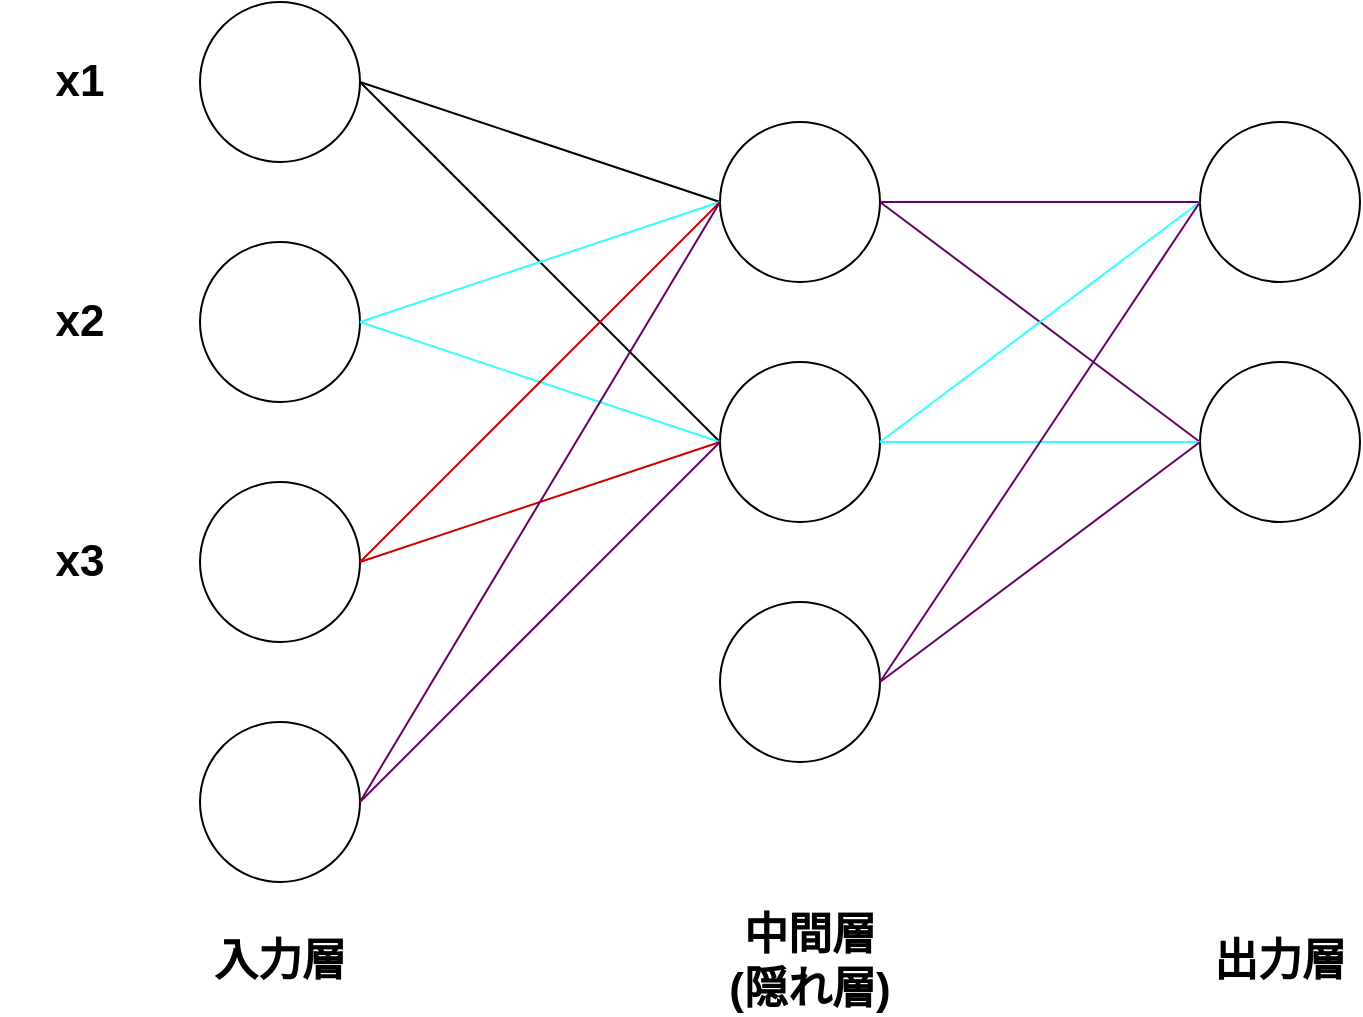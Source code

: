 <mxfile version="14.5.1" type="device"><diagram id="WjLQD2si7O1cluvUDKrH" name="ページ1"><mxGraphModel dx="792" dy="980" grid="0" gridSize="10" guides="1" tooltips="1" connect="1" arrows="1" fold="1" page="1" pageScale="1" pageWidth="1920" pageHeight="1200" math="0" shadow="0"><root><mxCell id="0"/><mxCell id="1" parent="0"/><mxCell id="cFgFDYzUAmebw3sZvCWR-1" value="" style="ellipse;whiteSpace=wrap;html=1;aspect=fixed;" vertex="1" parent="1"><mxGeometry x="220" y="120" width="80" height="80" as="geometry"/></mxCell><mxCell id="cFgFDYzUAmebw3sZvCWR-2" value="" style="ellipse;whiteSpace=wrap;html=1;aspect=fixed;" vertex="1" parent="1"><mxGeometry x="220" y="480" width="80" height="80" as="geometry"/></mxCell><mxCell id="cFgFDYzUAmebw3sZvCWR-3" value="" style="ellipse;whiteSpace=wrap;html=1;aspect=fixed;" vertex="1" parent="1"><mxGeometry x="220" y="360" width="80" height="80" as="geometry"/></mxCell><mxCell id="cFgFDYzUAmebw3sZvCWR-4" value="" style="ellipse;whiteSpace=wrap;html=1;aspect=fixed;" vertex="1" parent="1"><mxGeometry x="220" y="240" width="80" height="80" as="geometry"/></mxCell><mxCell id="cFgFDYzUAmebw3sZvCWR-5" value="" style="ellipse;whiteSpace=wrap;html=1;aspect=fixed;" vertex="1" parent="1"><mxGeometry x="480" y="180" width="80" height="80" as="geometry"/></mxCell><mxCell id="cFgFDYzUAmebw3sZvCWR-6" value="" style="ellipse;whiteSpace=wrap;html=1;aspect=fixed;" vertex="1" parent="1"><mxGeometry x="480" y="420" width="80" height="80" as="geometry"/></mxCell><mxCell id="cFgFDYzUAmebw3sZvCWR-7" value="" style="ellipse;whiteSpace=wrap;html=1;aspect=fixed;" vertex="1" parent="1"><mxGeometry x="480" y="300" width="80" height="80" as="geometry"/></mxCell><mxCell id="cFgFDYzUAmebw3sZvCWR-8" value="" style="endArrow=none;html=1;exitX=1;exitY=0.5;exitDx=0;exitDy=0;entryX=0;entryY=0.5;entryDx=0;entryDy=0;" edge="1" parent="1" source="cFgFDYzUAmebw3sZvCWR-1" target="cFgFDYzUAmebw3sZvCWR-5"><mxGeometry width="50" height="50" relative="1" as="geometry"><mxPoint x="520" y="400" as="sourcePoint"/><mxPoint x="570" y="350" as="targetPoint"/></mxGeometry></mxCell><mxCell id="cFgFDYzUAmebw3sZvCWR-9" value="" style="endArrow=none;html=1;entryX=0;entryY=0.5;entryDx=0;entryDy=0;" edge="1" parent="1" target="cFgFDYzUAmebw3sZvCWR-7"><mxGeometry width="50" height="50" relative="1" as="geometry"><mxPoint x="300" y="160" as="sourcePoint"/><mxPoint x="570" y="350" as="targetPoint"/></mxGeometry></mxCell><mxCell id="cFgFDYzUAmebw3sZvCWR-11" value="" style="endArrow=none;html=1;entryX=1;entryY=0.5;entryDx=0;entryDy=0;exitX=0;exitY=0.5;exitDx=0;exitDy=0;strokeColor=#33FFFF;" edge="1" parent="1" source="cFgFDYzUAmebw3sZvCWR-5" target="cFgFDYzUAmebw3sZvCWR-4"><mxGeometry width="50" height="50" relative="1" as="geometry"><mxPoint x="520" y="400" as="sourcePoint"/><mxPoint x="570" y="350" as="targetPoint"/></mxGeometry></mxCell><mxCell id="cFgFDYzUAmebw3sZvCWR-16" value="" style="endArrow=none;html=1;entryX=0;entryY=0.5;entryDx=0;entryDy=0;strokeColor=#33FFFF;" edge="1" parent="1" target="cFgFDYzUAmebw3sZvCWR-7"><mxGeometry width="50" height="50" relative="1" as="geometry"><mxPoint x="300" y="280" as="sourcePoint"/><mxPoint x="620" y="320" as="targetPoint"/></mxGeometry></mxCell><mxCell id="cFgFDYzUAmebw3sZvCWR-20" value="" style="endArrow=none;html=1;strokeColor=#CC0000;exitX=1;exitY=0.5;exitDx=0;exitDy=0;entryX=0;entryY=0.5;entryDx=0;entryDy=0;" edge="1" parent="1" source="cFgFDYzUAmebw3sZvCWR-3" target="cFgFDYzUAmebw3sZvCWR-5"><mxGeometry width="50" height="50" relative="1" as="geometry"><mxPoint x="520" y="400" as="sourcePoint"/><mxPoint x="570" y="350" as="targetPoint"/></mxGeometry></mxCell><mxCell id="cFgFDYzUAmebw3sZvCWR-22" value="" style="endArrow=none;html=1;strokeColor=#CC0000;entryX=1;entryY=0.5;entryDx=0;entryDy=0;exitX=0;exitY=0.5;exitDx=0;exitDy=0;" edge="1" parent="1" source="cFgFDYzUAmebw3sZvCWR-7" target="cFgFDYzUAmebw3sZvCWR-3"><mxGeometry width="50" height="50" relative="1" as="geometry"><mxPoint x="520" y="400" as="sourcePoint"/><mxPoint x="570" y="350" as="targetPoint"/></mxGeometry></mxCell><mxCell id="cFgFDYzUAmebw3sZvCWR-25" value="" style="endArrow=none;html=1;shadow=0;strokeColor=#660066;exitX=1;exitY=0.5;exitDx=0;exitDy=0;entryX=0;entryY=0.5;entryDx=0;entryDy=0;" edge="1" parent="1" source="cFgFDYzUAmebw3sZvCWR-2" target="cFgFDYzUAmebw3sZvCWR-5"><mxGeometry width="50" height="50" relative="1" as="geometry"><mxPoint x="520" y="400" as="sourcePoint"/><mxPoint x="570" y="350" as="targetPoint"/></mxGeometry></mxCell><mxCell id="cFgFDYzUAmebw3sZvCWR-26" value="" style="endArrow=none;html=1;shadow=0;strokeColor=#660066;exitX=1;exitY=0.5;exitDx=0;exitDy=0;entryX=0;entryY=0.5;entryDx=0;entryDy=0;" edge="1" parent="1" source="cFgFDYzUAmebw3sZvCWR-2" target="cFgFDYzUAmebw3sZvCWR-7"><mxGeometry width="50" height="50" relative="1" as="geometry"><mxPoint x="520" y="400" as="sourcePoint"/><mxPoint x="570" y="350" as="targetPoint"/></mxGeometry></mxCell><mxCell id="cFgFDYzUAmebw3sZvCWR-27" value="" style="ellipse;whiteSpace=wrap;html=1;aspect=fixed;" vertex="1" parent="1"><mxGeometry x="720" y="300" width="80" height="80" as="geometry"/></mxCell><mxCell id="cFgFDYzUAmebw3sZvCWR-28" value="" style="ellipse;whiteSpace=wrap;html=1;aspect=fixed;" vertex="1" parent="1"><mxGeometry x="720" y="180" width="80" height="80" as="geometry"/></mxCell><mxCell id="cFgFDYzUAmebw3sZvCWR-29" value="" style="endArrow=none;html=1;shadow=0;strokeColor=#660066;entryX=1;entryY=0.5;entryDx=0;entryDy=0;exitX=0;exitY=0.5;exitDx=0;exitDy=0;" edge="1" parent="1" source="cFgFDYzUAmebw3sZvCWR-28" target="cFgFDYzUAmebw3sZvCWR-5"><mxGeometry width="50" height="50" relative="1" as="geometry"><mxPoint x="520" y="400" as="sourcePoint"/><mxPoint x="570" y="350" as="targetPoint"/></mxGeometry></mxCell><mxCell id="cFgFDYzUAmebw3sZvCWR-31" value="" style="endArrow=none;html=1;shadow=0;strokeColor=#660066;entryX=1;entryY=0.5;entryDx=0;entryDy=0;exitX=0;exitY=0.5;exitDx=0;exitDy=0;" edge="1" parent="1" source="cFgFDYzUAmebw3sZvCWR-27" target="cFgFDYzUAmebw3sZvCWR-5"><mxGeometry width="50" height="50" relative="1" as="geometry"><mxPoint x="520" y="400" as="sourcePoint"/><mxPoint x="570" y="350" as="targetPoint"/></mxGeometry></mxCell><mxCell id="cFgFDYzUAmebw3sZvCWR-33" value="" style="endArrow=none;html=1;entryX=0;entryY=0.5;entryDx=0;entryDy=0;exitX=1;exitY=0.5;exitDx=0;exitDy=0;strokeColor=#33FFFF;" edge="1" parent="1" source="cFgFDYzUAmebw3sZvCWR-7" target="cFgFDYzUAmebw3sZvCWR-28"><mxGeometry width="50" height="50" relative="1" as="geometry"><mxPoint x="490" y="230" as="sourcePoint"/><mxPoint x="310" y="290" as="targetPoint"/></mxGeometry></mxCell><mxCell id="cFgFDYzUAmebw3sZvCWR-34" value="" style="endArrow=none;html=1;exitX=1;exitY=0.5;exitDx=0;exitDy=0;strokeColor=#33FFFF;entryX=0;entryY=0.5;entryDx=0;entryDy=0;" edge="1" parent="1" source="cFgFDYzUAmebw3sZvCWR-7" target="cFgFDYzUAmebw3sZvCWR-27"><mxGeometry width="50" height="50" relative="1" as="geometry"><mxPoint x="500" y="240" as="sourcePoint"/><mxPoint x="650" y="340" as="targetPoint"/></mxGeometry></mxCell><mxCell id="cFgFDYzUAmebw3sZvCWR-35" value="&lt;font style=&quot;font-size: 22px&quot;&gt;&lt;b&gt;入力層&lt;/b&gt;&lt;/font&gt;" style="text;html=1;strokeColor=none;fillColor=none;align=center;verticalAlign=middle;whiteSpace=wrap;rounded=0;" vertex="1" parent="1"><mxGeometry x="220" y="590" width="80" height="20" as="geometry"/></mxCell><mxCell id="cFgFDYzUAmebw3sZvCWR-37" value="&lt;span style=&quot;font-size: 22px&quot;&gt;&lt;b&gt;中間層(隠れ層)&lt;br&gt;&lt;/b&gt;&lt;/span&gt;" style="text;html=1;strokeColor=none;fillColor=none;align=center;verticalAlign=middle;whiteSpace=wrap;rounded=0;" vertex="1" parent="1"><mxGeometry x="480" y="590" width="90" height="20" as="geometry"/></mxCell><mxCell id="cFgFDYzUAmebw3sZvCWR-38" value="&lt;font style=&quot;font-size: 22px&quot;&gt;&lt;b&gt;出力層&lt;/b&gt;&lt;/font&gt;" style="text;html=1;strokeColor=none;fillColor=none;align=center;verticalAlign=middle;whiteSpace=wrap;rounded=0;" vertex="1" parent="1"><mxGeometry x="720" y="590" width="80" height="20" as="geometry"/></mxCell><mxCell id="cFgFDYzUAmebw3sZvCWR-41" value="" style="endArrow=none;html=1;shadow=0;strokeColor=#660066;exitX=1;exitY=0.5;exitDx=0;exitDy=0;entryX=0;entryY=0.5;entryDx=0;entryDy=0;" edge="1" parent="1" source="cFgFDYzUAmebw3sZvCWR-6" target="cFgFDYzUAmebw3sZvCWR-28"><mxGeometry width="50" height="50" relative="1" as="geometry"><mxPoint x="310" y="530" as="sourcePoint"/><mxPoint x="490" y="230" as="targetPoint"/></mxGeometry></mxCell><mxCell id="cFgFDYzUAmebw3sZvCWR-42" value="" style="endArrow=none;html=1;shadow=0;strokeColor=#660066;exitX=1;exitY=0.5;exitDx=0;exitDy=0;entryX=0;entryY=0.5;entryDx=0;entryDy=0;" edge="1" parent="1" source="cFgFDYzUAmebw3sZvCWR-6" target="cFgFDYzUAmebw3sZvCWR-27"><mxGeometry width="50" height="50" relative="1" as="geometry"><mxPoint x="320" y="540" as="sourcePoint"/><mxPoint x="720" y="340" as="targetPoint"/></mxGeometry></mxCell><mxCell id="cFgFDYzUAmebw3sZvCWR-43" value="&lt;font style=&quot;font-size: 22px&quot;&gt;&lt;b&gt;x3&lt;/b&gt;&lt;/font&gt;" style="text;html=1;strokeColor=none;fillColor=none;align=center;verticalAlign=middle;whiteSpace=wrap;rounded=0;" vertex="1" parent="1"><mxGeometry x="120" y="390" width="80" height="20" as="geometry"/></mxCell><mxCell id="cFgFDYzUAmebw3sZvCWR-44" value="&lt;span style=&quot;font-size: 22px&quot;&gt;&lt;b&gt;x2&lt;/b&gt;&lt;/span&gt;" style="text;html=1;strokeColor=none;fillColor=none;align=center;verticalAlign=middle;whiteSpace=wrap;rounded=0;" vertex="1" parent="1"><mxGeometry x="120" y="270" width="80" height="20" as="geometry"/></mxCell><mxCell id="cFgFDYzUAmebw3sZvCWR-45" value="&lt;span style=&quot;font-size: 22px&quot;&gt;&lt;b&gt;x1&lt;/b&gt;&lt;/span&gt;" style="text;html=1;strokeColor=none;fillColor=none;align=center;verticalAlign=middle;whiteSpace=wrap;rounded=0;" vertex="1" parent="1"><mxGeometry x="120" y="150" width="80" height="20" as="geometry"/></mxCell></root></mxGraphModel></diagram></mxfile>